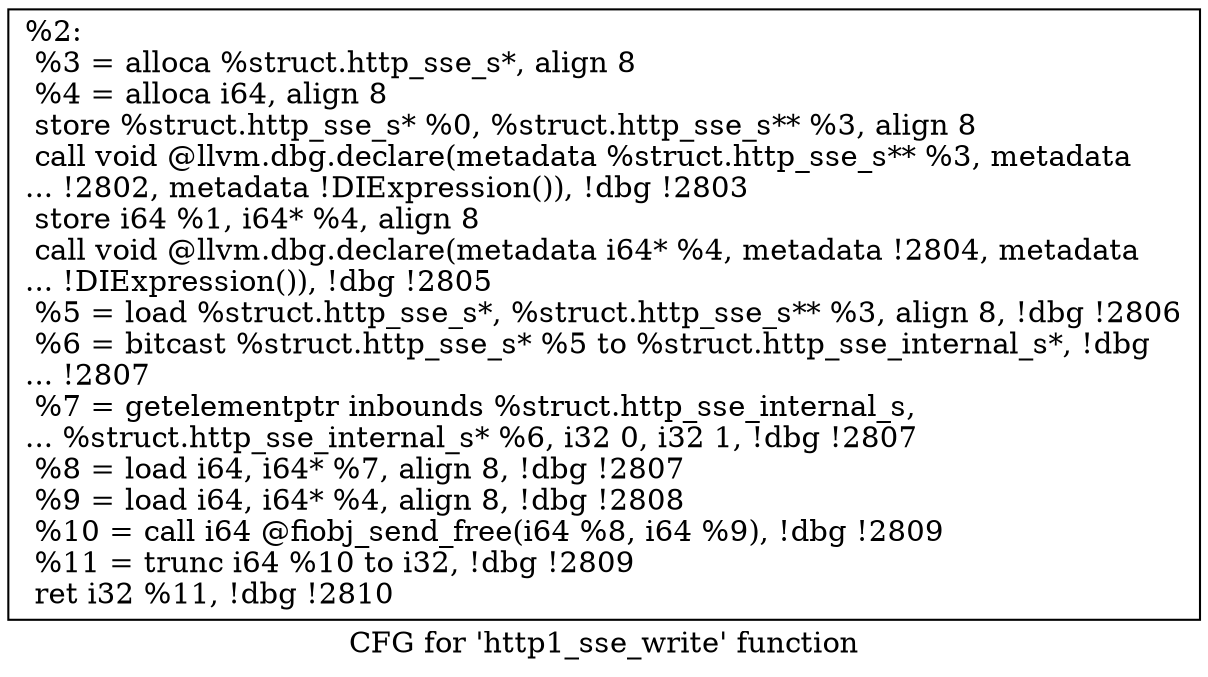 digraph "CFG for 'http1_sse_write' function" {
	label="CFG for 'http1_sse_write' function";

	Node0x556852189400 [shape=record,label="{%2:\l  %3 = alloca %struct.http_sse_s*, align 8\l  %4 = alloca i64, align 8\l  store %struct.http_sse_s* %0, %struct.http_sse_s** %3, align 8\l  call void @llvm.dbg.declare(metadata %struct.http_sse_s** %3, metadata\l... !2802, metadata !DIExpression()), !dbg !2803\l  store i64 %1, i64* %4, align 8\l  call void @llvm.dbg.declare(metadata i64* %4, metadata !2804, metadata\l... !DIExpression()), !dbg !2805\l  %5 = load %struct.http_sse_s*, %struct.http_sse_s** %3, align 8, !dbg !2806\l  %6 = bitcast %struct.http_sse_s* %5 to %struct.http_sse_internal_s*, !dbg\l... !2807\l  %7 = getelementptr inbounds %struct.http_sse_internal_s,\l... %struct.http_sse_internal_s* %6, i32 0, i32 1, !dbg !2807\l  %8 = load i64, i64* %7, align 8, !dbg !2807\l  %9 = load i64, i64* %4, align 8, !dbg !2808\l  %10 = call i64 @fiobj_send_free(i64 %8, i64 %9), !dbg !2809\l  %11 = trunc i64 %10 to i32, !dbg !2809\l  ret i32 %11, !dbg !2810\l}"];
}
